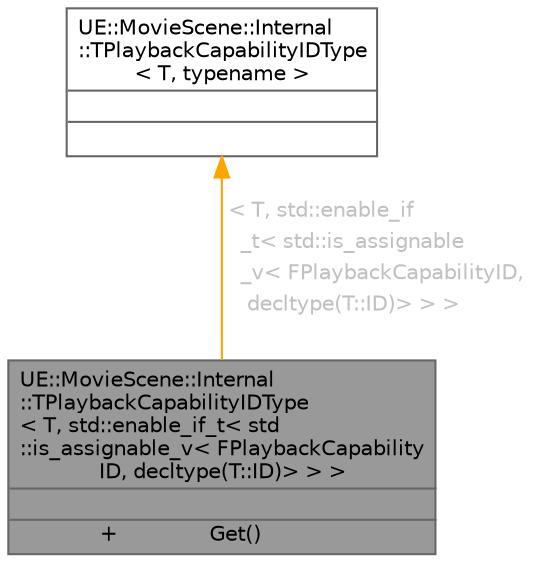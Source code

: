 digraph "UE::MovieScene::Internal::TPlaybackCapabilityIDType&lt; T, std::enable_if_t&lt; std::is_assignable_v&lt; FPlaybackCapabilityID, decltype(T::ID)&gt; &gt; &gt;"
{
 // INTERACTIVE_SVG=YES
 // LATEX_PDF_SIZE
  bgcolor="transparent";
  edge [fontname=Helvetica,fontsize=10,labelfontname=Helvetica,labelfontsize=10];
  node [fontname=Helvetica,fontsize=10,shape=box,height=0.2,width=0.4];
  Node1 [id="Node000001",shape=plain,label=<<TABLE CELLBORDER="0" BORDER="1"><TR><TD COLSPAN="2" CELLPADDING="1" CELLSPACING="0">UE::MovieScene::Internal<BR ALIGN="LEFT"/>::TPlaybackCapabilityIDType<BR ALIGN="LEFT"/>&lt; T, std::enable_if_t&lt; std<BR ALIGN="LEFT"/>::is_assignable_v&lt; FPlaybackCapability<BR ALIGN="LEFT"/>ID, decltype(T::ID)&gt; &gt; &gt;</TD></TR>
<HR/>
<TR><TD COLSPAN="2" CELLPADDING="1" CELLSPACING="0">&nbsp;</TD></TR>
<HR/>
<TR><TD VALIGN="top" CELLPADDING="1" CELLSPACING="0">+</TD><TD VALIGN="top" ALIGN="LEFT" CELLPADDING="1" CELLSPACING="0">Get()<BR ALIGN="LEFT"/></TD></TR>
</TABLE>>
,height=0.2,width=0.4,color="gray40", fillcolor="grey60", style="filled", fontcolor="black",tooltip="Getter for the old ID static field."];
  Node2 -> Node1 [id="edge1_Node000001_Node000002",dir="back",color="orange",style="solid",tooltip=" ",label=<<TABLE CELLBORDER="0" BORDER="0"><TR><TD VALIGN="top" ALIGN="LEFT" CELLPADDING="1" CELLSPACING="0">&lt; T, std::enable_if</TD></TR>
<TR><TD VALIGN="top" ALIGN="LEFT" CELLPADDING="1" CELLSPACING="0">&nbsp;&nbsp;_t&lt; std::is_assignable</TD></TR>
<TR><TD VALIGN="top" ALIGN="LEFT" CELLPADDING="1" CELLSPACING="0">&nbsp;&nbsp;_v&lt; FPlaybackCapabilityID,</TD></TR>
<TR><TD VALIGN="top" ALIGN="LEFT" CELLPADDING="1" CELLSPACING="0">&nbsp;&nbsp; decltype(T::ID)&gt; &gt; &gt;</TD></TR>
</TABLE>> ,fontcolor="grey" ];
  Node2 [id="Node000002",shape=plain,label=<<TABLE CELLBORDER="0" BORDER="1"><TR><TD COLSPAN="2" CELLPADDING="1" CELLSPACING="0">UE::MovieScene::Internal<BR ALIGN="LEFT"/>::TPlaybackCapabilityIDType<BR ALIGN="LEFT"/>&lt; T, typename &gt;</TD></TR>
<HR/>
<TR><TD COLSPAN="2" CELLPADDING="1" CELLSPACING="0">&nbsp;</TD></TR>
<HR/>
<TR><TD COLSPAN="2" CELLPADDING="1" CELLSPACING="0">&nbsp;</TD></TR>
</TABLE>>
,height=0.2,width=0.4,color="gray40", fillcolor="white", style="filled",URL="$d4/df7/structUE_1_1MovieScene_1_1Internal_1_1TPlaybackCapabilityIDType.html",tooltip="Gets the type of the playback capability ID in a backwards compatible way."];
}
